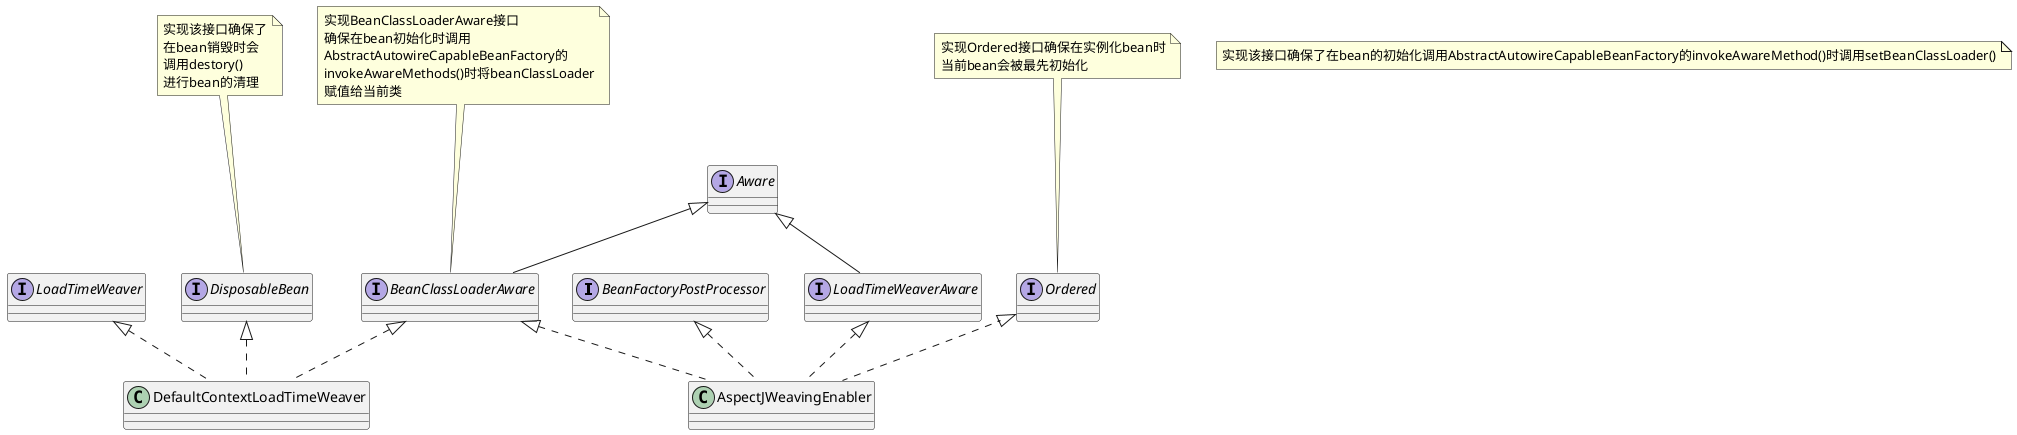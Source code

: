 @startuml
interface BeanFactoryPostProcessor
interface BeanClassLoaderAware extends Aware
note "实现BeanClassLoaderAware接口\n确保在bean初始化时调用\nAbstractAutowireCapableBeanFactory的\ninvokeAwareMethods()时将beanClassLoader\n赋值给当前类" as BCLA_note
interface LoadTimeWeaverAware extends Aware
interface Ordered
note "实现Ordered接口确保在实例化bean时\n当前bean会被最先初始化" as Ordered_note
class AspectJWeavingEnabler implements BeanFactoryPostProcessor, BeanClassLoaderAware, LoadTimeWeaverAware, Ordered
BCLA_note ... BeanClassLoaderAware
Ordered_note...Ordered
class DefaultContextLoadTimeWeaver implements LoadTimeWeaver, BeanClassLoaderAware, DisposableBean
note "实现该接口确保了\n在bean销毁时会\n调用destory()\n进行bean的清理" as DisposableBean_note
DisposableBean_note ... DisposableBean
note "实现该接口确保了在bean的初始化调用AbstractAutowireCapableBeanFactory的invokeAwareMethod()时调用setBeanClassLoader()" as  BeanClassLoaderAware_note
@enduml